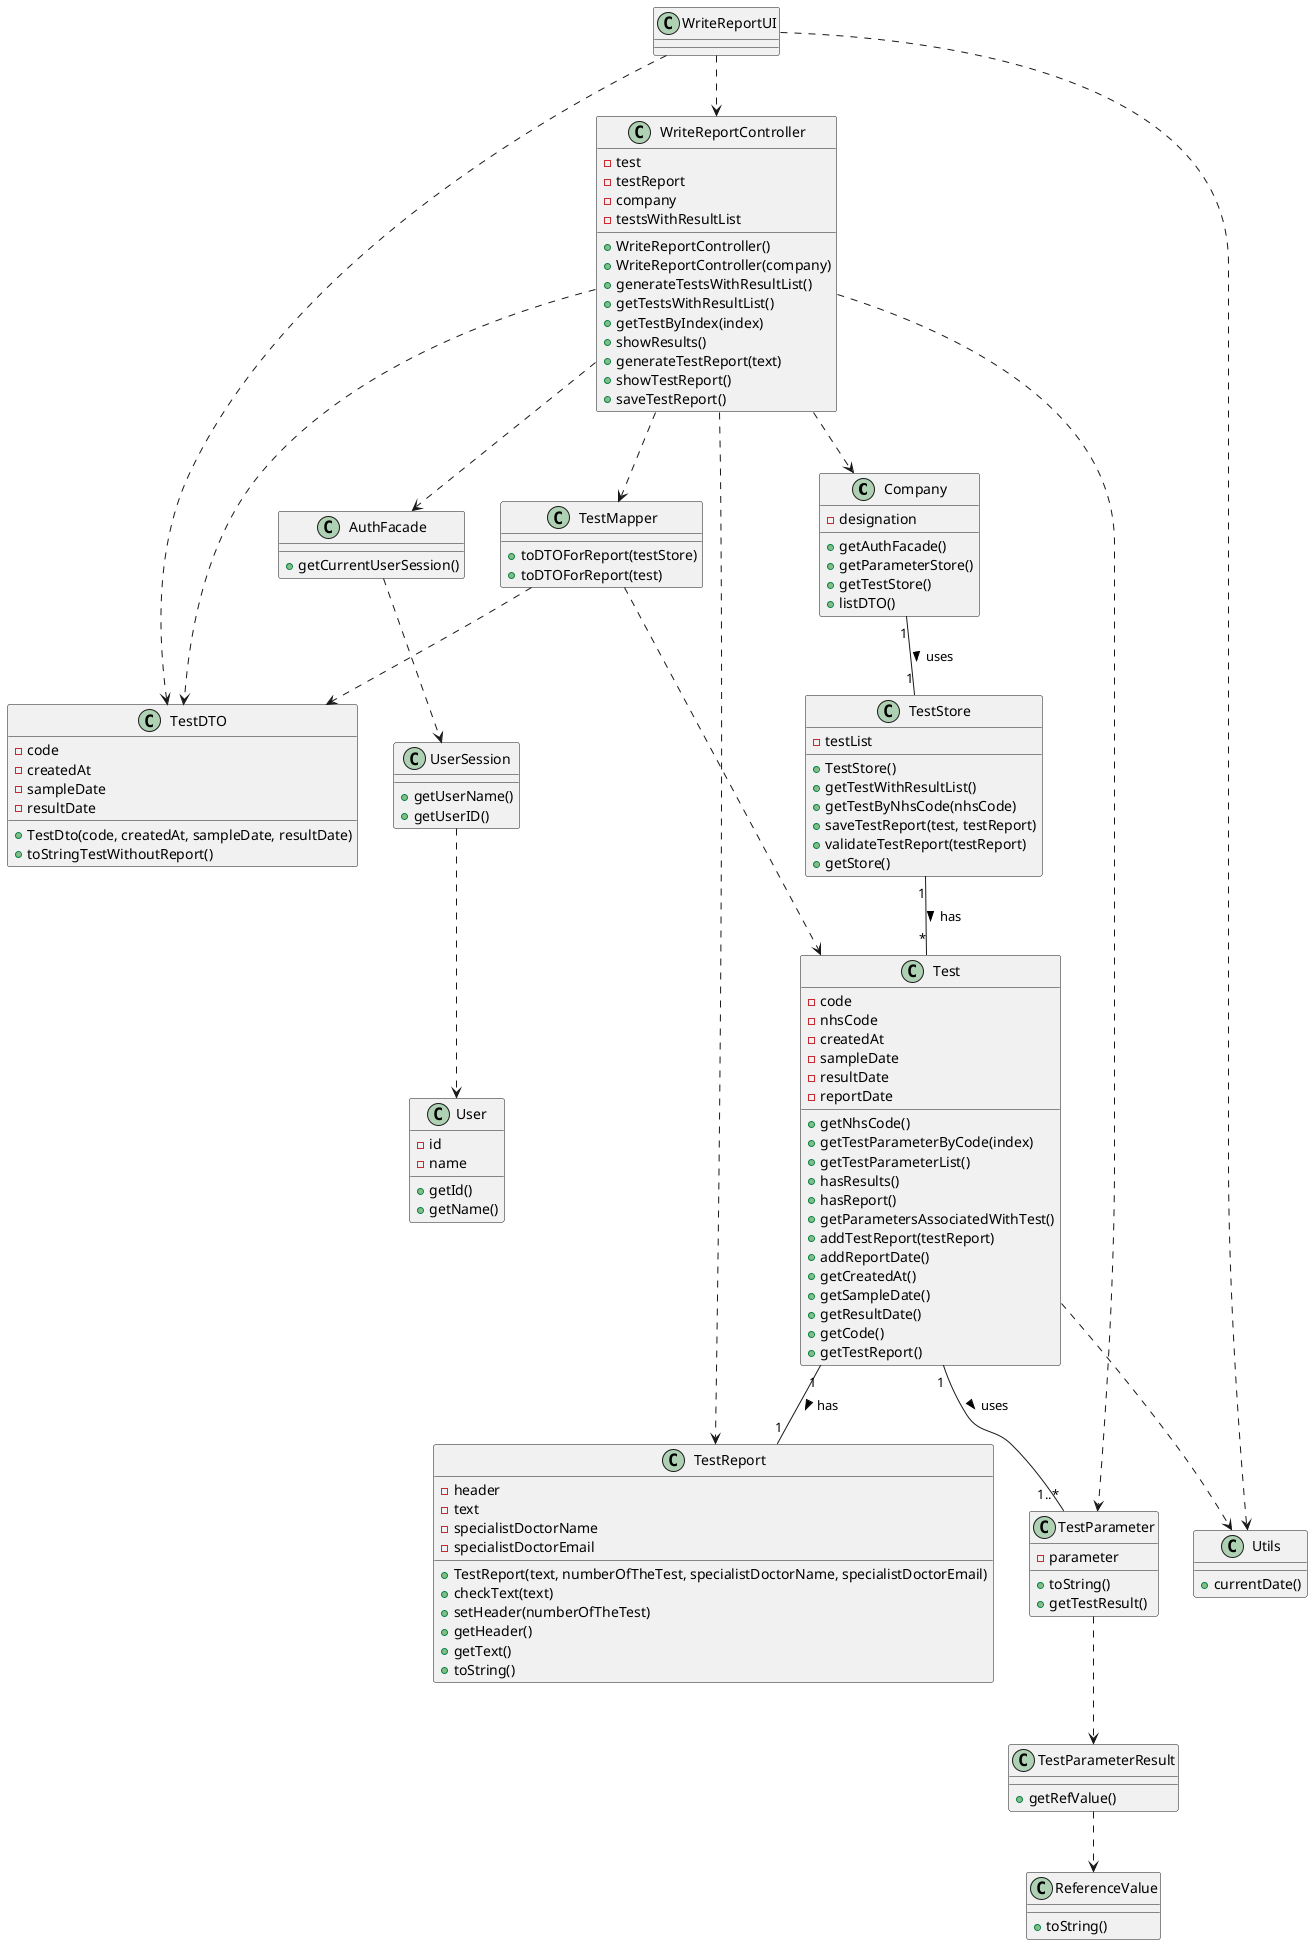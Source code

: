 @startuml

class Company {
    - designation

    + getAuthFacade()
    + getParameterStore()
    + getTestStore()
    + listDTO()
}

class TestParameter {
    - parameter

    + toString()
    + getTestResult()
}

class TestParameterResult {
    + getRefValue()
}

class ReferenceValue{
    + toString()
}

class Test {
    - code
    - nhsCode
    - createdAt
    - sampleDate
    - resultDate
    - reportDate

    + getNhsCode()
    + getTestParameterByCode(index)
    + getTestParameterList()
    + hasResults()
    + hasReport()
    + getParametersAssociatedWithTest()
    + addTestReport(testReport)
    + addReportDate()
    + getCreatedAt()
    + getSampleDate()
    + getResultDate()
    + getCode()
    + getTestReport()
}

class TestDTO {
    - code
    - createdAt
    - sampleDate
    - resultDate

    + TestDto(code, createdAt, sampleDate, resultDate)
    + toStringTestWithoutReport()
}

class TestMapper {
    + toDTOForReport(testStore)
    + toDTOForReport(test)
}

class TestReport {
    - header
    - text
    - specialistDoctorName
    - specialistDoctorEmail

    + TestReport(text, numberOfTheTest, specialistDoctorName, specialistDoctorEmail)
    + checkText(text)
    + setHeader(numberOfTheTest)
    + getHeader()
    + getText()
    + toString()
}

class TestStore {
    - testList

    + TestStore()
    + getTestWithResultList()
    + getTestByNhsCode(nhsCode)
    + saveTestReport(test, testReport)
    + validateTestReport(testReport)
    + getStore()
}

class WriteReportUI {}

class WriteReportController {
    - test
    - testReport
    - company
    - testsWithResultList

    + WriteReportController()
    + WriteReportController(company)
    + generateTestsWithResultList()
    + getTestsWithResultList()
    + getTestByIndex(index)
    + showResults()
    + generateTestReport(text)
    + showTestReport()
    + saveTestReport()
}

class Utils{
    + currentDate()
}

class UserSession{
    + getUserName()
    + getUserID()
}

class User{
    - id
    - name

    + getId()
    + getName()
}

class AuthFacade{
    + getCurrentUserSession()
}

WriteReportUI ..> WriteReportController
WriteReportUI ..> TestDTO
WriteReportUI ..> Utils

WriteReportController ..> TestDTO
WriteReportController ..> TestMapper
WriteReportController ..> Company
WriteReportController ..> TestParameter
WriteReportController ..> AuthFacade
WriteReportController ..> TestReport

Company "1" -- "1" TestStore: uses >

Test "1" -- "1..*" TestParameter: uses >
Test "1" -- "1" TestReport: has >

TestStore "1" -- "*" Test : has >

TestMapper ..> Test
TestMapper ..> TestDTO

TestParameter ..> TestParameterResult
TestParameterResult ..> ReferenceValue

Test ..> Utils

AuthFacade ..> UserSession
UserSession ..> User

@enduml